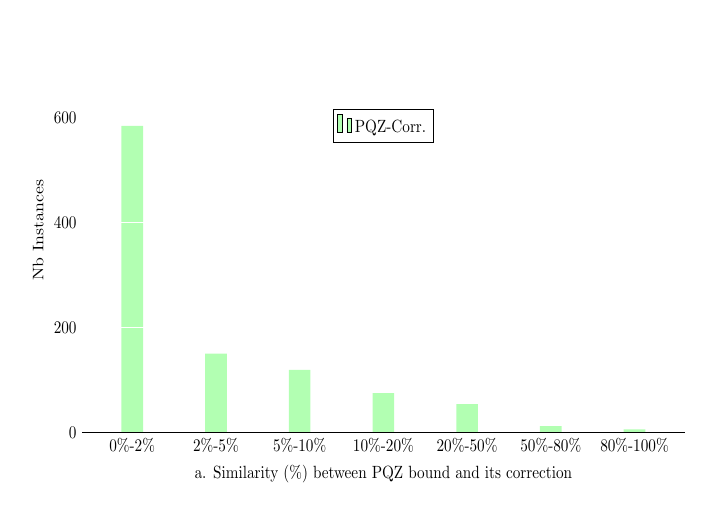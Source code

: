 \begin{tikzpicture}[xscale=0.55, yscale=0.8, every node/.style={xscale=1, yscale=0.8}]
  \centering
  \begin{axis}[
        ybar, axis on top,
        height=8cm, width=15.5cm,
        bar width=0.5cm,
        ymajorgrids, tick align=inside,
        major grid style={draw=white},
        enlarge y limits={value=.1,upper},
        ymin=0, ymax=700,
        axis x line*=bottom,
        axis y line*=left,
        y axis line style={opacity=0},
        tickwidth=0pt,
        enlarge x limits=true,
        legend style={
            at={(0.5,0.8)},
            anchor=north,
            legend columns=-1,
            /tikz/every even column/.append style={column sep=0.5cm}
        },
        ylabel={Nb Instances},
        xlabel={a. Similarity (\%) between PQZ bound and its correction},
        symbolic x coords={0\%-2\%,2\%-5\%,5\%-10\%,10\%-20\%,20\%-50\%,50\%-80\%,80\%-100\%},
        xtick=data
    ]
    \addplot [draw=none,fill=green!30] coordinates {
      (0\%-2\%,584)(2\%-5\%,150)(5\%-10\%,119)(10\%-20\%,75)(20\%-50\%,54)(50\%-80\%,12)(80\%-100\%,6)
};

    \legend{PQZ-Corr.}
  \end{axis}
  \end{tikzpicture}